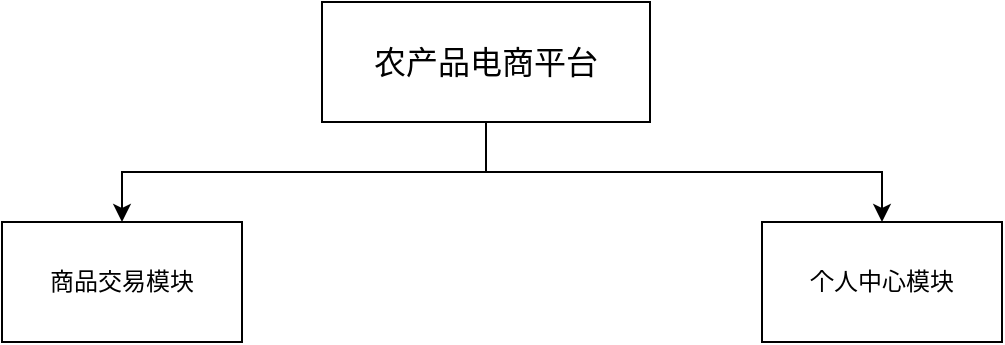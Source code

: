 <mxfile version="17.4.0" type="github">
  <diagram id="n7urEFa3WIJ0ezEd05qR" name="Page-1">
    <mxGraphModel dx="989" dy="667" grid="1" gridSize="10" guides="1" tooltips="1" connect="1" arrows="1" fold="1" page="1" pageScale="1" pageWidth="827" pageHeight="1169" math="0" shadow="0">
      <root>
        <mxCell id="0" />
        <mxCell id="1" parent="0" />
        <mxCell id="XYk2VYsn_T3xGYiQAIro-4" style="edgeStyle=orthogonalEdgeStyle;rounded=0;orthogonalLoop=1;jettySize=auto;html=1;exitX=0.5;exitY=1;exitDx=0;exitDy=0;fontSize=16;" edge="1" parent="1" source="XYk2VYsn_T3xGYiQAIro-1" target="XYk2VYsn_T3xGYiQAIro-2">
          <mxGeometry relative="1" as="geometry" />
        </mxCell>
        <mxCell id="XYk2VYsn_T3xGYiQAIro-5" style="edgeStyle=orthogonalEdgeStyle;rounded=0;orthogonalLoop=1;jettySize=auto;html=1;exitX=0.5;exitY=1;exitDx=0;exitDy=0;fontSize=16;" edge="1" parent="1" source="XYk2VYsn_T3xGYiQAIro-1" target="XYk2VYsn_T3xGYiQAIro-3">
          <mxGeometry relative="1" as="geometry" />
        </mxCell>
        <mxCell id="XYk2VYsn_T3xGYiQAIro-1" value="&lt;font style=&quot;font-size: 16px&quot;&gt;农产品电商平台&lt;/font&gt;" style="rounded=0;whiteSpace=wrap;html=1;" vertex="1" parent="1">
          <mxGeometry x="310" y="210" width="164" height="60" as="geometry" />
        </mxCell>
        <mxCell id="XYk2VYsn_T3xGYiQAIro-2" value="商品交易模块" style="rounded=0;whiteSpace=wrap;html=1;" vertex="1" parent="1">
          <mxGeometry x="150" y="320" width="120" height="60" as="geometry" />
        </mxCell>
        <mxCell id="XYk2VYsn_T3xGYiQAIro-3" value="个人中心模块" style="rounded=0;whiteSpace=wrap;html=1;" vertex="1" parent="1">
          <mxGeometry x="530" y="320" width="120" height="60" as="geometry" />
        </mxCell>
      </root>
    </mxGraphModel>
  </diagram>
</mxfile>
